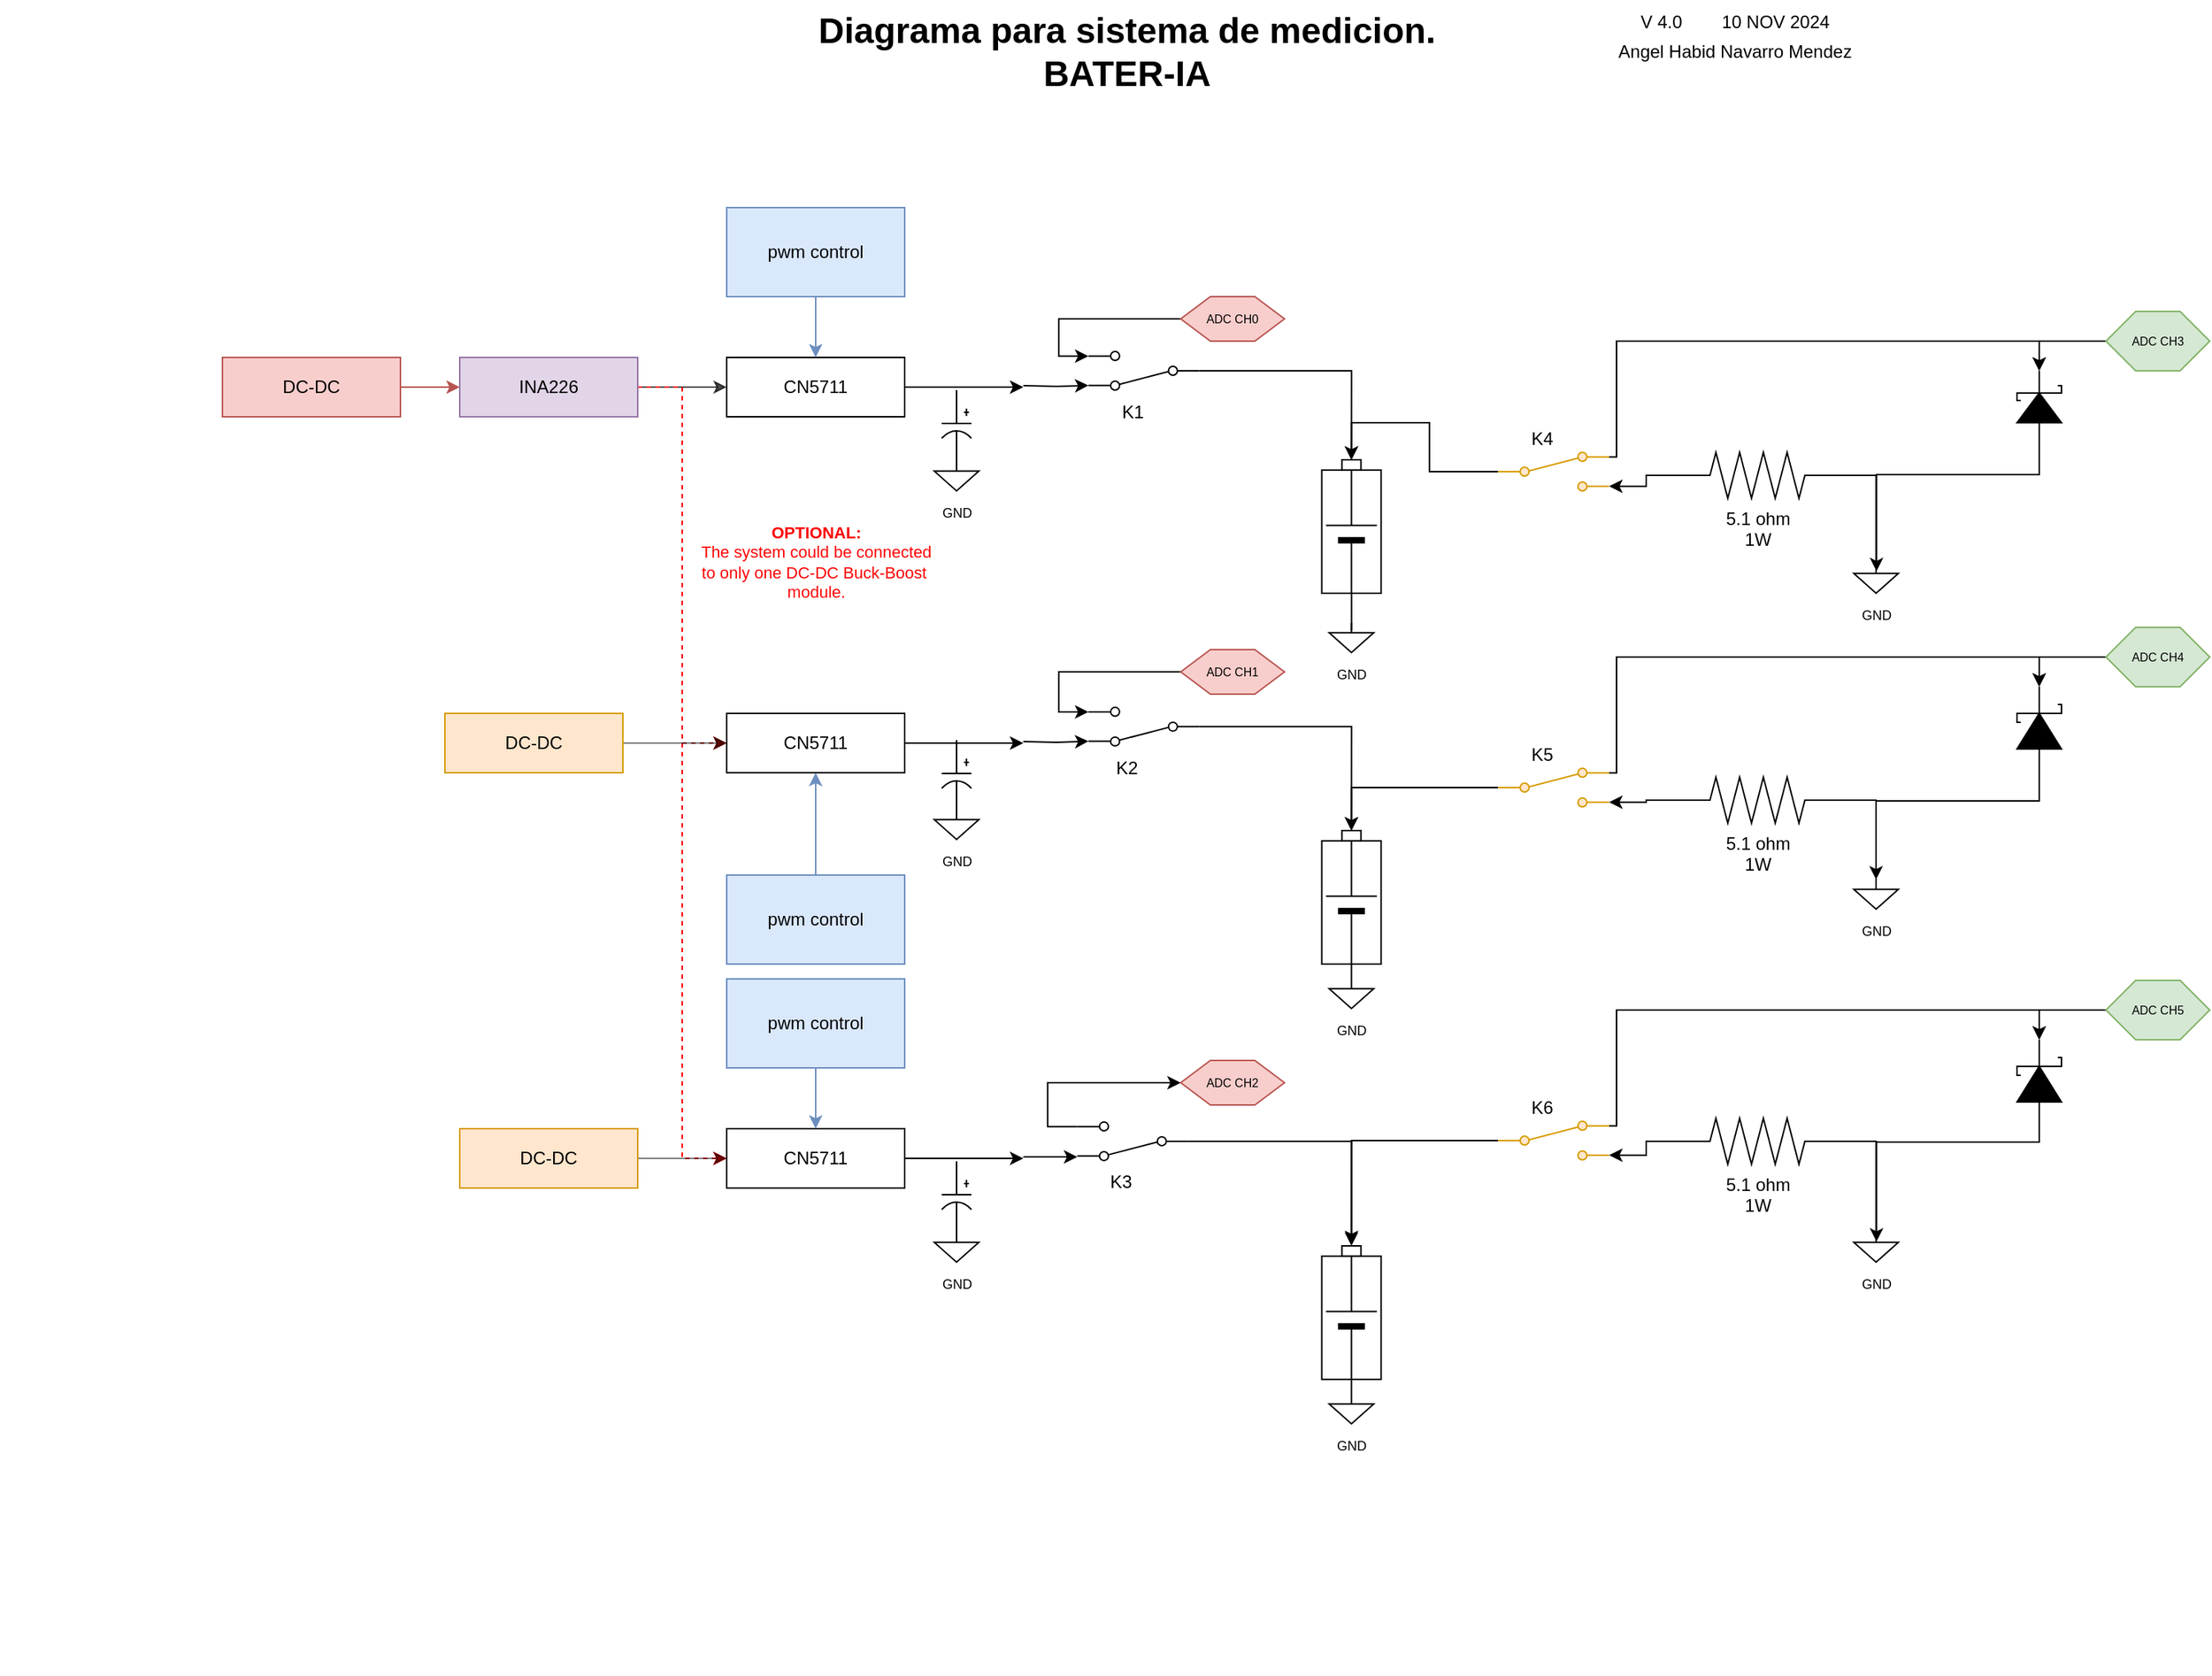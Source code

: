 <mxfile version="24.7.17">
  <diagram name="Página-1" id="suDs9cZ8lpwEUTx6rQ9a">
    <mxGraphModel dx="989" dy="582" grid="1" gridSize="10" guides="1" tooltips="1" connect="1" arrows="1" fold="1" page="1" pageScale="1" pageWidth="827" pageHeight="1169" math="0" shadow="0">
      <root>
        <mxCell id="0" />
        <mxCell id="1" parent="0" />
        <mxCell id="hk8a2O4gQxyiNjNptd78-115" value="&lt;h1 style=&quot;margin-top: 0px;&quot;&gt;Diagrama para sistema de medicion. BATER-IA&lt;/h1&gt;" style="text;html=1;whiteSpace=wrap;overflow=hidden;rounded=0;align=center;" parent="1" vertex="1">
          <mxGeometry x="570" y="30" width="480" height="70" as="geometry" />
        </mxCell>
        <mxCell id="hk8a2O4gQxyiNjNptd78-116" value="V 4.0&amp;nbsp; &amp;nbsp; &amp;nbsp; &amp;nbsp; 10 NOV 2024" style="text;html=1;align=center;verticalAlign=middle;whiteSpace=wrap;rounded=0;" parent="1" vertex="1">
          <mxGeometry x="1155" y="30" width="130" height="30" as="geometry" />
        </mxCell>
        <mxCell id="hk8a2O4gQxyiNjNptd78-117" value="Angel Habid Navarro Mendez" style="text;html=1;align=center;verticalAlign=middle;whiteSpace=wrap;rounded=0;" parent="1" vertex="1">
          <mxGeometry x="1140" y="50" width="160" height="30" as="geometry" />
        </mxCell>
        <mxCell id="hk8a2O4gQxyiNjNptd78-13" value="" style="group" parent="1" vertex="1" connectable="0">
          <mxGeometry x="941.25" y="340" width="40" height="90" as="geometry" />
        </mxCell>
        <mxCell id="hk8a2O4gQxyiNjNptd78-7" value="" style="rounded=0;whiteSpace=wrap;html=1;container=0;" parent="hk8a2O4gQxyiNjNptd78-13" vertex="1">
          <mxGeometry x="13.57" width="12.86" height="6.92" as="geometry" />
        </mxCell>
        <mxCell id="hk8a2O4gQxyiNjNptd78-4" value="" style="verticalLabelPosition=bottom;shadow=0;dashed=0;align=center;fillColor=strokeColor;html=1;verticalAlign=top;strokeWidth=1;shape=mxgraph.electrical.miscellaneous.monocell_battery;direction=north;container=0;" parent="hk8a2O4gQxyiNjNptd78-13" vertex="1">
          <mxGeometry x="2.857" y="6.923" width="34.286" height="83.077" as="geometry" />
        </mxCell>
        <mxCell id="hk8a2O4gQxyiNjNptd78-5" value="" style="rounded=0;whiteSpace=wrap;html=1;gradientColor=default;fillColor=none;container=0;" parent="hk8a2O4gQxyiNjNptd78-13" vertex="1">
          <mxGeometry y="6.923" width="40" height="83.077" as="geometry" />
        </mxCell>
        <mxCell id="hk8a2O4gQxyiNjNptd78-22" value="" style="group" parent="1" vertex="1" connectable="0">
          <mxGeometry x="941.25" y="590" width="40" height="90" as="geometry" />
        </mxCell>
        <mxCell id="hk8a2O4gQxyiNjNptd78-23" value="" style="rounded=0;whiteSpace=wrap;html=1;container=0;" parent="hk8a2O4gQxyiNjNptd78-22" vertex="1">
          <mxGeometry x="13.57" width="12.86" height="6.92" as="geometry" />
        </mxCell>
        <mxCell id="hk8a2O4gQxyiNjNptd78-24" value="" style="verticalLabelPosition=bottom;shadow=0;dashed=0;align=center;fillColor=strokeColor;html=1;verticalAlign=top;strokeWidth=1;shape=mxgraph.electrical.miscellaneous.monocell_battery;direction=north;container=0;" parent="hk8a2O4gQxyiNjNptd78-22" vertex="1">
          <mxGeometry x="2.857" y="6.923" width="34.286" height="83.077" as="geometry" />
        </mxCell>
        <mxCell id="hk8a2O4gQxyiNjNptd78-25" value="" style="rounded=0;whiteSpace=wrap;html=1;gradientColor=default;fillColor=none;container=0;" parent="hk8a2O4gQxyiNjNptd78-22" vertex="1">
          <mxGeometry y="6.923" width="40" height="83.077" as="geometry" />
        </mxCell>
        <mxCell id="hk8a2O4gQxyiNjNptd78-36" value="" style="group" parent="1" vertex="1" connectable="0">
          <mxGeometry x="941.25" y="870" width="40" height="90" as="geometry" />
        </mxCell>
        <mxCell id="hk8a2O4gQxyiNjNptd78-37" value="" style="rounded=0;whiteSpace=wrap;html=1;container=0;" parent="hk8a2O4gQxyiNjNptd78-36" vertex="1">
          <mxGeometry x="13.57" width="12.86" height="6.92" as="geometry" />
        </mxCell>
        <mxCell id="hk8a2O4gQxyiNjNptd78-38" value="" style="verticalLabelPosition=bottom;shadow=0;dashed=0;align=center;fillColor=strokeColor;html=1;verticalAlign=top;strokeWidth=1;shape=mxgraph.electrical.miscellaneous.monocell_battery;direction=north;container=0;" parent="hk8a2O4gQxyiNjNptd78-36" vertex="1">
          <mxGeometry x="2.857" y="6.923" width="34.286" height="83.077" as="geometry" />
        </mxCell>
        <mxCell id="hk8a2O4gQxyiNjNptd78-39" value="" style="rounded=0;whiteSpace=wrap;html=1;gradientColor=default;fillColor=none;container=0;" parent="hk8a2O4gQxyiNjNptd78-36" vertex="1">
          <mxGeometry y="6.923" width="40" height="83.077" as="geometry" />
        </mxCell>
        <mxCell id="hk8a2O4gQxyiNjNptd78-54" style="edgeStyle=orthogonalEdgeStyle;rounded=0;orthogonalLoop=1;jettySize=auto;html=1;entryX=0;entryY=0.5;entryDx=0;entryDy=0;endArrow=none;endFill=0;" parent="1" source="hk8a2O4gQxyiNjNptd78-5" edge="1">
          <mxGeometry relative="1" as="geometry">
            <mxPoint x="961.25" y="455" as="targetPoint" />
          </mxGeometry>
        </mxCell>
        <mxCell id="hk8a2O4gQxyiNjNptd78-56" value="&lt;font style=&quot;font-size: 9px;&quot;&gt;GND&lt;/font&gt;" style="pointerEvents=1;verticalLabelPosition=bottom;shadow=0;dashed=0;align=center;html=1;verticalAlign=top;shape=mxgraph.electrical.signal_sources.signal_ground;" parent="1" vertex="1">
          <mxGeometry x="946.25" y="450" width="30" height="20" as="geometry" />
        </mxCell>
        <mxCell id="hk8a2O4gQxyiNjNptd78-67" value="&lt;font style=&quot;font-size: 9px;&quot;&gt;GND&lt;/font&gt;" style="pointerEvents=1;verticalLabelPosition=bottom;shadow=0;dashed=0;align=center;html=1;verticalAlign=top;shape=mxgraph.electrical.signal_sources.signal_ground;" parent="1" vertex="1">
          <mxGeometry x="946.25" y="690" width="30" height="20" as="geometry" />
        </mxCell>
        <mxCell id="hk8a2O4gQxyiNjNptd78-69" style="edgeStyle=orthogonalEdgeStyle;rounded=0;orthogonalLoop=1;jettySize=auto;html=1;exitX=0.5;exitY=1;exitDx=0;exitDy=0;entryX=0.5;entryY=0;entryDx=0;entryDy=0;entryPerimeter=0;startArrow=none;startFill=0;endArrow=none;endFill=0;" parent="1" source="hk8a2O4gQxyiNjNptd78-25" target="hk8a2O4gQxyiNjNptd78-67" edge="1">
          <mxGeometry relative="1" as="geometry">
            <mxPoint x="962" y="710" as="targetPoint" />
          </mxGeometry>
        </mxCell>
        <mxCell id="hk8a2O4gQxyiNjNptd78-89" value="" style="edgeStyle=orthogonalEdgeStyle;rounded=0;orthogonalLoop=1;jettySize=auto;html=1;fillColor=#fff2cc;strokeColor=#000000;exitX=0.5;exitY=1;exitDx=0;exitDy=0;entryX=0.5;entryY=0;entryDx=0;entryDy=0;entryPerimeter=0;endArrow=none;endFill=0;" parent="1" source="hk8a2O4gQxyiNjNptd78-39" target="rjjdqqys_Oreud0CuxLj-54" edge="1">
          <mxGeometry x="0.464" y="-12" relative="1" as="geometry">
            <mxPoint x="591.25" y="1325" as="targetPoint" />
            <mxPoint y="-1" as="offset" />
            <mxPoint x="946.25" y="1080" as="sourcePoint" />
          </mxGeometry>
        </mxCell>
        <mxCell id="rjjdqqys_Oreud0CuxLj-54" value="&lt;font style=&quot;font-size: 9px;&quot;&gt;GND&lt;/font&gt;" style="pointerEvents=1;verticalLabelPosition=bottom;shadow=0;dashed=0;align=center;html=1;verticalAlign=top;shape=mxgraph.electrical.signal_sources.signal_ground;" parent="1" vertex="1">
          <mxGeometry x="946.25" y="970" width="30" height="20" as="geometry" />
        </mxCell>
        <mxCell id="rjjdqqys_Oreud0CuxLj-55" style="edgeStyle=orthogonalEdgeStyle;rounded=0;orthogonalLoop=1;jettySize=auto;html=1;exitX=1;exitY=0;exitDx=0;exitDy=0;entryX=0.598;entryY=0.502;entryDx=0;entryDy=0;entryPerimeter=0;" parent="1" edge="1">
          <mxGeometry relative="1" as="geometry">
            <mxPoint x="621.25" y="860" as="sourcePoint" />
            <mxPoint x="621.302" y="859.85" as="targetPoint" />
          </mxGeometry>
        </mxCell>
        <mxCell id="jncj1lacjCK77p8x0OnY-25" value="K1" style="text;html=1;align=center;verticalAlign=middle;whiteSpace=wrap;rounded=0;" parent="1" vertex="1">
          <mxGeometry x="783.88" y="293" width="60" height="30" as="geometry" />
        </mxCell>
        <mxCell id="jncj1lacjCK77p8x0OnY-49" style="edgeStyle=orthogonalEdgeStyle;rounded=0;orthogonalLoop=1;jettySize=auto;html=1;opacity=70;exitX=1;exitY=0.5;exitDx=0;exitDy=0;" parent="1" source="jncj1lacjCK77p8x0OnY-110" target="jncj1lacjCK77p8x0OnY-45" edge="1">
          <mxGeometry relative="1" as="geometry" />
        </mxCell>
        <mxCell id="jncj1lacjCK77p8x0OnY-62" style="edgeStyle=orthogonalEdgeStyle;rounded=0;orthogonalLoop=1;jettySize=auto;html=1;entryX=0;entryY=0.5;entryDx=0;entryDy=0;fillColor=#f8cecc;strokeColor=#be0a04;dashed=1;exitX=1;exitY=0.5;exitDx=0;exitDy=0;" parent="1" source="jncj1lacjCK77p8x0OnY-110" target="jncj1lacjCK77p8x0OnY-46" edge="1">
          <mxGeometry relative="1" as="geometry" />
        </mxCell>
        <mxCell id="jncj1lacjCK77p8x0OnY-63" value="&lt;b&gt;OPTIONAL:&lt;/b&gt;&lt;div&gt;The system could be connected&lt;/div&gt;&lt;div&gt;to only one DC-DC Buck-Boost&amp;nbsp;&lt;/div&gt;&lt;div&gt;module.&lt;/div&gt;" style="edgeLabel;html=1;align=center;verticalAlign=middle;resizable=0;points=[];fontColor=#fc0303;" parent="jncj1lacjCK77p8x0OnY-62" vertex="1" connectable="0">
          <mxGeometry x="-0.198" y="4" relative="1" as="geometry">
            <mxPoint x="86" y="27" as="offset" />
          </mxGeometry>
        </mxCell>
        <mxCell id="jncj1lacjCK77p8x0OnY-64" style="edgeStyle=orthogonalEdgeStyle;rounded=0;orthogonalLoop=1;jettySize=auto;html=1;entryX=0;entryY=0.5;entryDx=0;entryDy=0;strokeColor=#FF0000;dashed=1;exitX=1;exitY=0.5;exitDx=0;exitDy=0;" parent="1" source="jncj1lacjCK77p8x0OnY-110" target="jncj1lacjCK77p8x0OnY-47" edge="1">
          <mxGeometry relative="1" as="geometry" />
        </mxCell>
        <mxCell id="jncj1lacjCK77p8x0OnY-126" style="edgeStyle=orthogonalEdgeStyle;rounded=0;orthogonalLoop=1;jettySize=auto;html=1;exitX=1;exitY=0.5;exitDx=0;exitDy=0;entryX=0;entryY=0.5;entryDx=0;entryDy=0;fillColor=#f8cecc;strokeColor=#b85450;" parent="1" source="jncj1lacjCK77p8x0OnY-28" target="jncj1lacjCK77p8x0OnY-110" edge="1">
          <mxGeometry relative="1" as="geometry" />
        </mxCell>
        <mxCell id="jncj1lacjCK77p8x0OnY-28" value="DC-DC" style="rounded=0;whiteSpace=wrap;html=1;fillColor=#f8cecc;strokeColor=#b85450;" parent="1" vertex="1">
          <mxGeometry x="200" y="271" width="120" height="40" as="geometry" />
        </mxCell>
        <mxCell id="jncj1lacjCK77p8x0OnY-89" style="edgeStyle=orthogonalEdgeStyle;rounded=0;orthogonalLoop=1;jettySize=auto;html=1;entryX=1;entryY=0.12;entryDx=0;entryDy=0;" parent="1" target="jncj1lacjCK77p8x0OnY-88" edge="1">
          <mxGeometry relative="1" as="geometry">
            <mxPoint x="740" y="290" as="sourcePoint" />
          </mxGeometry>
        </mxCell>
        <mxCell id="jncj1lacjCK77p8x0OnY-96" style="edgeStyle=orthogonalEdgeStyle;rounded=0;orthogonalLoop=1;jettySize=auto;html=1;entryX=1;entryY=0.12;entryDx=0;entryDy=0;" parent="1" target="jncj1lacjCK77p8x0OnY-93" edge="1">
          <mxGeometry relative="1" as="geometry">
            <mxPoint x="740" y="530" as="sourcePoint" />
          </mxGeometry>
        </mxCell>
        <mxCell id="jncj1lacjCK77p8x0OnY-105" style="edgeStyle=orthogonalEdgeStyle;rounded=0;orthogonalLoop=1;jettySize=auto;html=1;entryX=1;entryY=0.12;entryDx=0;entryDy=0;" parent="1" target="jncj1lacjCK77p8x0OnY-104" edge="1">
          <mxGeometry relative="1" as="geometry">
            <mxPoint x="740" y="810" as="sourcePoint" />
          </mxGeometry>
        </mxCell>
        <mxCell id="jncj1lacjCK77p8x0OnY-50" style="edgeStyle=orthogonalEdgeStyle;rounded=0;orthogonalLoop=1;jettySize=auto;html=1;exitX=1;exitY=0.5;exitDx=0;exitDy=0;entryX=0;entryY=0.5;entryDx=0;entryDy=0;opacity=50;" parent="1" source="jncj1lacjCK77p8x0OnY-42" target="jncj1lacjCK77p8x0OnY-46" edge="1">
          <mxGeometry relative="1" as="geometry" />
        </mxCell>
        <mxCell id="jncj1lacjCK77p8x0OnY-42" value="DC-DC" style="rounded=0;whiteSpace=wrap;html=1;fillColor=#ffe6cc;strokeColor=#d79b00;" parent="1" vertex="1">
          <mxGeometry x="350" y="511" width="120" height="40" as="geometry" />
        </mxCell>
        <mxCell id="jncj1lacjCK77p8x0OnY-51" style="edgeStyle=orthogonalEdgeStyle;rounded=0;orthogonalLoop=1;jettySize=auto;html=1;entryX=0;entryY=0.5;entryDx=0;entryDy=0;opacity=50;" parent="1" source="jncj1lacjCK77p8x0OnY-43" target="jncj1lacjCK77p8x0OnY-47" edge="1">
          <mxGeometry relative="1" as="geometry" />
        </mxCell>
        <mxCell id="jncj1lacjCK77p8x0OnY-43" value="DC-DC" style="rounded=0;whiteSpace=wrap;html=1;fillColor=#ffe6cc;strokeColor=#d79b00;" parent="1" vertex="1">
          <mxGeometry x="360" y="791" width="120" height="40" as="geometry" />
        </mxCell>
        <mxCell id="jncj1lacjCK77p8x0OnY-52" style="edgeStyle=orthogonalEdgeStyle;rounded=0;orthogonalLoop=1;jettySize=auto;html=1;entryX=0;entryY=0.5;entryDx=0;entryDy=0;" parent="1" source="jncj1lacjCK77p8x0OnY-45" edge="1">
          <mxGeometry relative="1" as="geometry">
            <mxPoint x="740" y="291" as="targetPoint" />
          </mxGeometry>
        </mxCell>
        <mxCell id="jncj1lacjCK77p8x0OnY-45" value="CN5711" style="rounded=0;whiteSpace=wrap;html=1;" parent="1" vertex="1">
          <mxGeometry x="540" y="271" width="120" height="40" as="geometry" />
        </mxCell>
        <mxCell id="jncj1lacjCK77p8x0OnY-53" style="edgeStyle=orthogonalEdgeStyle;rounded=0;orthogonalLoop=1;jettySize=auto;html=1;entryX=0;entryY=0.5;entryDx=0;entryDy=0;" parent="1" source="jncj1lacjCK77p8x0OnY-46" edge="1">
          <mxGeometry relative="1" as="geometry">
            <mxPoint x="740" y="531" as="targetPoint" />
          </mxGeometry>
        </mxCell>
        <mxCell id="jncj1lacjCK77p8x0OnY-46" value="CN5711" style="rounded=0;whiteSpace=wrap;html=1;" parent="1" vertex="1">
          <mxGeometry x="540" y="511" width="120" height="40" as="geometry" />
        </mxCell>
        <mxCell id="jncj1lacjCK77p8x0OnY-55" style="edgeStyle=orthogonalEdgeStyle;rounded=0;orthogonalLoop=1;jettySize=auto;html=1;entryX=0;entryY=0.5;entryDx=0;entryDy=0;" parent="1" source="jncj1lacjCK77p8x0OnY-47" edge="1">
          <mxGeometry relative="1" as="geometry">
            <mxPoint x="740" y="811" as="targetPoint" />
          </mxGeometry>
        </mxCell>
        <mxCell id="jncj1lacjCK77p8x0OnY-47" value="CN5711" style="rounded=0;whiteSpace=wrap;html=1;" parent="1" vertex="1">
          <mxGeometry x="540" y="791" width="120" height="40" as="geometry" />
        </mxCell>
        <mxCell id="jncj1lacjCK77p8x0OnY-56" value="" style="shape=image;verticalLabelPosition=bottom;labelBackgroundColor=default;verticalAlign=top;aspect=fixed;imageAspect=0;image=https://www.makerguides.com/wp-content/uploads/2024/04/image-53.png;" parent="1" vertex="1">
          <mxGeometry x="50" y="940" width="338.6" height="219" as="geometry" />
        </mxCell>
        <mxCell id="jncj1lacjCK77p8x0OnY-65" value="K2" style="text;html=1;align=center;verticalAlign=middle;whiteSpace=wrap;rounded=0;" parent="1" vertex="1">
          <mxGeometry x="780" y="533" width="60" height="30" as="geometry" />
        </mxCell>
        <mxCell id="jncj1lacjCK77p8x0OnY-66" value="K3" style="text;html=1;align=center;verticalAlign=middle;whiteSpace=wrap;rounded=0;" parent="1" vertex="1">
          <mxGeometry x="776.38" y="812.46" width="60" height="30" as="geometry" />
        </mxCell>
        <mxCell id="jncj1lacjCK77p8x0OnY-70" value="K4" style="text;html=1;align=center;verticalAlign=middle;whiteSpace=wrap;rounded=0;" parent="1" vertex="1">
          <mxGeometry x="1060" y="311" width="60" height="30" as="geometry" />
        </mxCell>
        <mxCell id="jncj1lacjCK77p8x0OnY-81" value="" style="pointerEvents=1;verticalLabelPosition=bottom;shadow=0;dashed=0;align=center;html=1;verticalAlign=top;shape=mxgraph.electrical.capacitors.capacitor_3;rotation=90;" parent="1" vertex="1">
          <mxGeometry x="670" y="308" width="50" height="20" as="geometry" />
        </mxCell>
        <mxCell id="jncj1lacjCK77p8x0OnY-82" value="" style="pointerEvents=1;verticalLabelPosition=bottom;shadow=0;dashed=0;align=center;html=1;verticalAlign=top;shape=mxgraph.electrical.capacitors.capacitor_3;rotation=90;" parent="1" vertex="1">
          <mxGeometry x="670" y="544" width="50" height="20" as="geometry" />
        </mxCell>
        <mxCell id="jncj1lacjCK77p8x0OnY-83" value="" style="pointerEvents=1;verticalLabelPosition=bottom;shadow=0;dashed=0;align=center;html=1;verticalAlign=top;shape=mxgraph.electrical.capacitors.capacitor_3;rotation=90;" parent="1" vertex="1">
          <mxGeometry x="670" y="828" width="50" height="20" as="geometry" />
        </mxCell>
        <mxCell id="jncj1lacjCK77p8x0OnY-84" value="&lt;font style=&quot;font-size: 9px;&quot;&gt;GND&lt;/font&gt;" style="pointerEvents=1;verticalLabelPosition=bottom;shadow=0;dashed=0;align=center;html=1;verticalAlign=top;shape=mxgraph.electrical.signal_sources.signal_ground;" parent="1" vertex="1">
          <mxGeometry x="680" y="861" width="30" height="20" as="geometry" />
        </mxCell>
        <mxCell id="jncj1lacjCK77p8x0OnY-85" value="&lt;font style=&quot;font-size: 9px;&quot;&gt;GND&lt;/font&gt;" style="pointerEvents=1;verticalLabelPosition=bottom;shadow=0;dashed=0;align=center;html=1;verticalAlign=top;shape=mxgraph.electrical.signal_sources.signal_ground;" parent="1" vertex="1">
          <mxGeometry x="680" y="576" width="30" height="20" as="geometry" />
        </mxCell>
        <mxCell id="jncj1lacjCK77p8x0OnY-86" value="&lt;font style=&quot;font-size: 9px;&quot;&gt;GND&lt;/font&gt;" style="pointerEvents=1;verticalLabelPosition=bottom;shadow=0;dashed=0;align=center;html=1;verticalAlign=top;shape=mxgraph.electrical.signal_sources.signal_ground;" parent="1" vertex="1">
          <mxGeometry x="680" y="341" width="30" height="20" as="geometry" />
        </mxCell>
        <mxCell id="jncj1lacjCK77p8x0OnY-90" style="edgeStyle=orthogonalEdgeStyle;rounded=0;orthogonalLoop=1;jettySize=auto;html=1;exitX=0;exitY=0.5;exitDx=0;exitDy=0;entryX=0.5;entryY=0;entryDx=0;entryDy=0;" parent="1" source="jncj1lacjCK77p8x0OnY-88" target="hk8a2O4gQxyiNjNptd78-7" edge="1">
          <mxGeometry relative="1" as="geometry">
            <mxPoint x="960" y="300" as="targetPoint" />
          </mxGeometry>
        </mxCell>
        <mxCell id="jncj1lacjCK77p8x0OnY-88" value="" style="html=1;shape=mxgraph.electrical.electro-mechanical.twoWaySwitch;aspect=fixed;elSwitchState=2;direction=west;" parent="1" vertex="1">
          <mxGeometry x="783.88" y="267" width="75" height="26" as="geometry" />
        </mxCell>
        <mxCell id="jncj1lacjCK77p8x0OnY-92" style="edgeStyle=orthogonalEdgeStyle;rounded=0;orthogonalLoop=1;jettySize=auto;html=1;entryX=1;entryY=0.88;entryDx=0;entryDy=0;exitX=0;exitY=0.5;exitDx=0;exitDy=0;" parent="1" source="jncj1lacjCK77p8x0OnY-91" target="jncj1lacjCK77p8x0OnY-88" edge="1">
          <mxGeometry relative="1" as="geometry" />
        </mxCell>
        <mxCell id="jncj1lacjCK77p8x0OnY-91" value="ADC CH0" style="shape=hexagon;perimeter=hexagonPerimeter2;whiteSpace=wrap;html=1;fixedSize=1;fontSize=8;fillColor=#f8cecc;strokeColor=#b85450;" parent="1" vertex="1">
          <mxGeometry x="846.13" y="230" width="70" height="30" as="geometry" />
        </mxCell>
        <mxCell id="jncj1lacjCK77p8x0OnY-97" style="edgeStyle=orthogonalEdgeStyle;rounded=0;orthogonalLoop=1;jettySize=auto;html=1;exitX=0;exitY=0.5;exitDx=0;exitDy=0;entryX=0.5;entryY=0;entryDx=0;entryDy=0;" parent="1" source="jncj1lacjCK77p8x0OnY-93" target="hk8a2O4gQxyiNjNptd78-23" edge="1">
          <mxGeometry relative="1" as="geometry">
            <mxPoint x="960" y="590" as="targetPoint" />
          </mxGeometry>
        </mxCell>
        <mxCell id="jncj1lacjCK77p8x0OnY-93" value="" style="html=1;shape=mxgraph.electrical.electro-mechanical.twoWaySwitch;aspect=fixed;elSwitchState=2;direction=west;" parent="1" vertex="1">
          <mxGeometry x="783.88" y="506.928" width="75" height="26" as="geometry" />
        </mxCell>
        <mxCell id="jncj1lacjCK77p8x0OnY-94" style="edgeStyle=orthogonalEdgeStyle;rounded=0;orthogonalLoop=1;jettySize=auto;html=1;entryX=1;entryY=0.88;entryDx=0;entryDy=0;exitX=0;exitY=0.5;exitDx=0;exitDy=0;" parent="1" source="jncj1lacjCK77p8x0OnY-95" target="jncj1lacjCK77p8x0OnY-93" edge="1">
          <mxGeometry relative="1" as="geometry" />
        </mxCell>
        <mxCell id="jncj1lacjCK77p8x0OnY-95" value="ADC CH1" style="shape=hexagon;perimeter=hexagonPerimeter2;whiteSpace=wrap;html=1;fixedSize=1;fontSize=8;fillColor=#f8cecc;strokeColor=#b85450;" parent="1" vertex="1">
          <mxGeometry x="846.13" y="468" width="70" height="30" as="geometry" />
        </mxCell>
        <mxCell id="jncj1lacjCK77p8x0OnY-108" style="edgeStyle=orthogonalEdgeStyle;rounded=0;orthogonalLoop=1;jettySize=auto;html=1;exitX=1;exitY=0.88;exitDx=0;exitDy=0;entryX=0;entryY=0.5;entryDx=0;entryDy=0;" parent="1" source="jncj1lacjCK77p8x0OnY-104" target="jncj1lacjCK77p8x0OnY-106" edge="1">
          <mxGeometry relative="1" as="geometry" />
        </mxCell>
        <mxCell id="jncj1lacjCK77p8x0OnY-109" style="edgeStyle=orthogonalEdgeStyle;rounded=0;orthogonalLoop=1;jettySize=auto;html=1;exitX=0;exitY=0.5;exitDx=0;exitDy=0;entryX=0.503;entryY=-0.166;entryDx=0;entryDy=0;entryPerimeter=0;" parent="1" source="jncj1lacjCK77p8x0OnY-104" target="hk8a2O4gQxyiNjNptd78-37" edge="1">
          <mxGeometry relative="1" as="geometry">
            <mxPoint x="960" y="830" as="targetPoint" />
          </mxGeometry>
        </mxCell>
        <mxCell id="jncj1lacjCK77p8x0OnY-104" value="" style="html=1;shape=mxgraph.electrical.electro-mechanical.twoWaySwitch;aspect=fixed;elSwitchState=2;direction=west;" parent="1" vertex="1">
          <mxGeometry x="776.38" y="786.456" width="75" height="26" as="geometry" />
        </mxCell>
        <mxCell id="jncj1lacjCK77p8x0OnY-106" value="ADC CH2" style="shape=hexagon;perimeter=hexagonPerimeter2;whiteSpace=wrap;html=1;fixedSize=1;fontSize=8;fillColor=#f8cecc;strokeColor=#b85450;" parent="1" vertex="1">
          <mxGeometry x="846.13" y="745" width="70" height="30" as="geometry" />
        </mxCell>
        <mxCell id="jncj1lacjCK77p8x0OnY-110" value="INA226" style="rounded=0;whiteSpace=wrap;html=1;fillColor=#e1d5e7;strokeColor=#9673a6;" parent="1" vertex="1">
          <mxGeometry x="360" y="271" width="120" height="40" as="geometry" />
        </mxCell>
        <mxCell id="SCEJAxPAafWFf2IGF3cJ-5" style="edgeStyle=orthogonalEdgeStyle;rounded=0;orthogonalLoop=1;jettySize=auto;html=1;entryX=1;entryY=0.88;entryDx=0;entryDy=0;" parent="1" source="jncj1lacjCK77p8x0OnY-115" target="SCEJAxPAafWFf2IGF3cJ-4" edge="1">
          <mxGeometry relative="1" as="geometry" />
        </mxCell>
        <mxCell id="jncj1lacjCK77p8x0OnY-115" value="5.1 ohm&lt;div&gt;1W&lt;/div&gt;" style="pointerEvents=1;verticalLabelPosition=bottom;shadow=0;dashed=0;align=center;html=1;verticalAlign=top;shape=mxgraph.electrical.resistors.resistor_2;" parent="1" vertex="1">
          <mxGeometry x="1185" y="335" width="100" height="31" as="geometry" />
        </mxCell>
        <mxCell id="jncj1lacjCK77p8x0OnY-116" value="&lt;font style=&quot;font-size: 9px;&quot;&gt;GND&lt;/font&gt;" style="pointerEvents=1;verticalLabelPosition=bottom;shadow=0;dashed=0;align=center;html=1;verticalAlign=top;shape=mxgraph.electrical.signal_sources.signal_ground;" parent="1" vertex="1">
          <mxGeometry x="1300" y="410" width="30" height="20" as="geometry" />
        </mxCell>
        <mxCell id="jncj1lacjCK77p8x0OnY-117" style="edgeStyle=orthogonalEdgeStyle;rounded=0;orthogonalLoop=1;jettySize=auto;html=1;exitX=1;exitY=0.5;exitDx=0;exitDy=0;exitPerimeter=0;entryX=0.5;entryY=0;entryDx=0;entryDy=0;entryPerimeter=0;endArrow=none;endFill=0;" parent="1" source="jncj1lacjCK77p8x0OnY-115" target="jncj1lacjCK77p8x0OnY-116" edge="1">
          <mxGeometry relative="1" as="geometry" />
        </mxCell>
        <mxCell id="SCEJAxPAafWFf2IGF3cJ-7" style="edgeStyle=orthogonalEdgeStyle;rounded=0;orthogonalLoop=1;jettySize=auto;html=1;exitX=0;exitY=0.5;exitDx=0;exitDy=0;exitPerimeter=0;entryX=0.51;entryY=0.257;entryDx=0;entryDy=0;entryPerimeter=0;" parent="1" source="SCEJAxPAafWFf2IGF3cJ-1" target="jncj1lacjCK77p8x0OnY-116" edge="1">
          <mxGeometry relative="1" as="geometry">
            <mxPoint x="1320" y="360" as="targetPoint" />
            <Array as="points">
              <mxPoint x="1425" y="350" />
              <mxPoint x="1315" y="350" />
            </Array>
          </mxGeometry>
        </mxCell>
        <mxCell id="SCEJAxPAafWFf2IGF3cJ-1" value="" style="pointerEvents=1;fillColor=strokeColor;verticalLabelPosition=bottom;shadow=0;dashed=0;align=center;html=1;verticalAlign=top;shape=mxgraph.electrical.diodes.schottky_diode;direction=north;" parent="1" vertex="1">
          <mxGeometry x="1410" y="280" width="30" height="50" as="geometry" />
        </mxCell>
        <mxCell id="AchZdQ77V7_pWE2oNh8p-1" style="edgeStyle=orthogonalEdgeStyle;rounded=0;orthogonalLoop=1;jettySize=auto;html=1;exitX=0;exitY=0.5;exitDx=0;exitDy=0;entryX=0.5;entryY=0;entryDx=0;entryDy=0;" parent="1" source="SCEJAxPAafWFf2IGF3cJ-4" target="hk8a2O4gQxyiNjNptd78-7" edge="1">
          <mxGeometry relative="1" as="geometry" />
        </mxCell>
        <mxCell id="SCEJAxPAafWFf2IGF3cJ-4" value="" style="html=1;shape=mxgraph.electrical.electro-mechanical.twoWaySwitch;aspect=fixed;elSwitchState=2;direction=east;flipV=0;fillColor=#ffe6cc;strokeColor=#d79b00;" parent="1" vertex="1">
          <mxGeometry x="1060" y="335" width="75" height="26" as="geometry" />
        </mxCell>
        <mxCell id="SCEJAxPAafWFf2IGF3cJ-6" style="edgeStyle=orthogonalEdgeStyle;rounded=0;orthogonalLoop=1;jettySize=auto;html=1;exitX=1;exitY=0.12;exitDx=0;exitDy=0;entryX=1;entryY=0.5;entryDx=0;entryDy=0;entryPerimeter=0;" parent="1" source="SCEJAxPAafWFf2IGF3cJ-4" target="SCEJAxPAafWFf2IGF3cJ-1" edge="1">
          <mxGeometry relative="1" as="geometry">
            <Array as="points">
              <mxPoint x="1140" y="338" />
              <mxPoint x="1140" y="260" />
              <mxPoint x="1425" y="260" />
            </Array>
          </mxGeometry>
        </mxCell>
        <mxCell id="SCEJAxPAafWFf2IGF3cJ-9" style="edgeStyle=orthogonalEdgeStyle;rounded=0;orthogonalLoop=1;jettySize=auto;html=1;entryX=1;entryY=0.5;entryDx=0;entryDy=0;entryPerimeter=0;" parent="1" source="SCEJAxPAafWFf2IGF3cJ-8" target="SCEJAxPAafWFf2IGF3cJ-1" edge="1">
          <mxGeometry relative="1" as="geometry">
            <mxPoint x="1430" y="260" as="targetPoint" />
          </mxGeometry>
        </mxCell>
        <mxCell id="SCEJAxPAafWFf2IGF3cJ-8" value="ADC CH3" style="shape=hexagon;perimeter=hexagonPerimeter2;whiteSpace=wrap;html=1;fixedSize=1;fontSize=8;fillColor=#d5e8d4;strokeColor=#82b366;" parent="1" vertex="1">
          <mxGeometry x="1470" y="240" width="70" height="40" as="geometry" />
        </mxCell>
        <mxCell id="SCEJAxPAafWFf2IGF3cJ-11" style="edgeStyle=orthogonalEdgeStyle;rounded=0;orthogonalLoop=1;jettySize=auto;html=1;entryX=0.5;entryY=0;entryDx=0;entryDy=0;fillColor=#dae8fc;strokeColor=#6c8ebf;" parent="1" source="SCEJAxPAafWFf2IGF3cJ-10" target="jncj1lacjCK77p8x0OnY-45" edge="1">
          <mxGeometry relative="1" as="geometry" />
        </mxCell>
        <mxCell id="SCEJAxPAafWFf2IGF3cJ-10" value="pwm control" style="rounded=0;whiteSpace=wrap;html=1;fillColor=#dae8fc;strokeColor=#6c8ebf;" parent="1" vertex="1">
          <mxGeometry x="540" y="170" width="120" height="60" as="geometry" />
        </mxCell>
        <mxCell id="AchZdQ77V7_pWE2oNh8p-13" value="K5" style="text;html=1;align=center;verticalAlign=middle;whiteSpace=wrap;rounded=0;" parent="1" vertex="1">
          <mxGeometry x="1060" y="524" width="60" height="30" as="geometry" />
        </mxCell>
        <mxCell id="AchZdQ77V7_pWE2oNh8p-14" style="edgeStyle=orthogonalEdgeStyle;rounded=0;orthogonalLoop=1;jettySize=auto;html=1;entryX=1;entryY=0.88;entryDx=0;entryDy=0;" parent="1" source="AchZdQ77V7_pWE2oNh8p-15" target="AchZdQ77V7_pWE2oNh8p-20" edge="1">
          <mxGeometry relative="1" as="geometry" />
        </mxCell>
        <mxCell id="AchZdQ77V7_pWE2oNh8p-15" value="5.1 ohm&lt;div&gt;1W&lt;/div&gt;" style="pointerEvents=1;verticalLabelPosition=bottom;shadow=0;dashed=0;align=center;html=1;verticalAlign=top;shape=mxgraph.electrical.resistors.resistor_2;" parent="1" vertex="1">
          <mxGeometry x="1185" y="554" width="100" height="31" as="geometry" />
        </mxCell>
        <mxCell id="AchZdQ77V7_pWE2oNh8p-16" value="&lt;font style=&quot;font-size: 9px;&quot;&gt;GND&lt;/font&gt;" style="pointerEvents=1;verticalLabelPosition=bottom;shadow=0;dashed=0;align=center;html=1;verticalAlign=top;shape=mxgraph.electrical.signal_sources.signal_ground;" parent="1" vertex="1">
          <mxGeometry x="1300" y="623" width="30" height="20" as="geometry" />
        </mxCell>
        <mxCell id="AchZdQ77V7_pWE2oNh8p-17" style="edgeStyle=orthogonalEdgeStyle;rounded=0;orthogonalLoop=1;jettySize=auto;html=1;exitX=1;exitY=0.5;exitDx=0;exitDy=0;exitPerimeter=0;entryX=0.5;entryY=0;entryDx=0;entryDy=0;entryPerimeter=0;endArrow=none;endFill=0;" parent="1" source="AchZdQ77V7_pWE2oNh8p-15" target="AchZdQ77V7_pWE2oNh8p-16" edge="1">
          <mxGeometry relative="1" as="geometry" />
        </mxCell>
        <mxCell id="AchZdQ77V7_pWE2oNh8p-18" style="edgeStyle=orthogonalEdgeStyle;rounded=0;orthogonalLoop=1;jettySize=auto;html=1;exitX=0;exitY=0.5;exitDx=0;exitDy=0;exitPerimeter=0;entryX=0.5;entryY=0;entryDx=0;entryDy=0;entryPerimeter=0;" parent="1" source="AchZdQ77V7_pWE2oNh8p-19" target="AchZdQ77V7_pWE2oNh8p-16" edge="1">
          <mxGeometry relative="1" as="geometry">
            <mxPoint x="1320" y="573" as="targetPoint" />
            <Array as="points">
              <mxPoint x="1425" y="570" />
              <mxPoint x="1315" y="570" />
            </Array>
          </mxGeometry>
        </mxCell>
        <mxCell id="AchZdQ77V7_pWE2oNh8p-19" value="" style="pointerEvents=1;fillColor=strokeColor;verticalLabelPosition=bottom;shadow=0;dashed=0;align=center;html=1;verticalAlign=top;shape=mxgraph.electrical.diodes.schottky_diode;direction=north;" parent="1" vertex="1">
          <mxGeometry x="1410" y="493" width="30" height="60" as="geometry" />
        </mxCell>
        <mxCell id="AchZdQ77V7_pWE2oNh8p-24" style="edgeStyle=orthogonalEdgeStyle;rounded=0;orthogonalLoop=1;jettySize=auto;html=1;exitX=0;exitY=0.5;exitDx=0;exitDy=0;entryX=0.5;entryY=0;entryDx=0;entryDy=0;" parent="1" source="AchZdQ77V7_pWE2oNh8p-20" target="hk8a2O4gQxyiNjNptd78-23" edge="1">
          <mxGeometry relative="1" as="geometry" />
        </mxCell>
        <mxCell id="AchZdQ77V7_pWE2oNh8p-20" value="" style="html=1;shape=mxgraph.electrical.electro-mechanical.twoWaySwitch;aspect=fixed;elSwitchState=2;direction=east;flipV=0;fillColor=#ffe6cc;strokeColor=#d79b00;" parent="1" vertex="1">
          <mxGeometry x="1060" y="548" width="75" height="26" as="geometry" />
        </mxCell>
        <mxCell id="AchZdQ77V7_pWE2oNh8p-21" style="edgeStyle=orthogonalEdgeStyle;rounded=0;orthogonalLoop=1;jettySize=auto;html=1;exitX=1;exitY=0.12;exitDx=0;exitDy=0;entryX=1;entryY=0.5;entryDx=0;entryDy=0;entryPerimeter=0;" parent="1" source="AchZdQ77V7_pWE2oNh8p-20" target="AchZdQ77V7_pWE2oNh8p-19" edge="1">
          <mxGeometry relative="1" as="geometry">
            <Array as="points">
              <mxPoint x="1140" y="551" />
              <mxPoint x="1140" y="473" />
              <mxPoint x="1425" y="473" />
            </Array>
          </mxGeometry>
        </mxCell>
        <mxCell id="AchZdQ77V7_pWE2oNh8p-22" style="edgeStyle=orthogonalEdgeStyle;rounded=0;orthogonalLoop=1;jettySize=auto;html=1;entryX=1;entryY=0.5;entryDx=0;entryDy=0;entryPerimeter=0;" parent="1" source="AchZdQ77V7_pWE2oNh8p-23" target="AchZdQ77V7_pWE2oNh8p-19" edge="1">
          <mxGeometry relative="1" as="geometry">
            <mxPoint x="1430" y="473" as="targetPoint" />
          </mxGeometry>
        </mxCell>
        <mxCell id="AchZdQ77V7_pWE2oNh8p-23" value="ADC CH4" style="shape=hexagon;perimeter=hexagonPerimeter2;whiteSpace=wrap;html=1;fixedSize=1;fontSize=8;fillColor=#d5e8d4;strokeColor=#82b366;" parent="1" vertex="1">
          <mxGeometry x="1470" y="453" width="70" height="40" as="geometry" />
        </mxCell>
        <mxCell id="AchZdQ77V7_pWE2oNh8p-25" value="K6" style="text;html=1;align=center;verticalAlign=middle;whiteSpace=wrap;rounded=0;" parent="1" vertex="1">
          <mxGeometry x="1060" y="762" width="60" height="30" as="geometry" />
        </mxCell>
        <mxCell id="AchZdQ77V7_pWE2oNh8p-26" style="edgeStyle=orthogonalEdgeStyle;rounded=0;orthogonalLoop=1;jettySize=auto;html=1;entryX=1;entryY=0.88;entryDx=0;entryDy=0;" parent="1" source="AchZdQ77V7_pWE2oNh8p-27" target="AchZdQ77V7_pWE2oNh8p-32" edge="1">
          <mxGeometry relative="1" as="geometry" />
        </mxCell>
        <mxCell id="AchZdQ77V7_pWE2oNh8p-27" value="5.1 ohm&lt;div&gt;1W&lt;/div&gt;" style="pointerEvents=1;verticalLabelPosition=bottom;shadow=0;dashed=0;align=center;html=1;verticalAlign=top;shape=mxgraph.electrical.resistors.resistor_2;" parent="1" vertex="1">
          <mxGeometry x="1185" y="783.96" width="100" height="31" as="geometry" />
        </mxCell>
        <mxCell id="AchZdQ77V7_pWE2oNh8p-28" value="&lt;font style=&quot;font-size: 9px;&quot;&gt;GND&lt;/font&gt;" style="pointerEvents=1;verticalLabelPosition=bottom;shadow=0;dashed=0;align=center;html=1;verticalAlign=top;shape=mxgraph.electrical.signal_sources.signal_ground;" parent="1" vertex="1">
          <mxGeometry x="1300" y="861" width="30" height="20" as="geometry" />
        </mxCell>
        <mxCell id="AchZdQ77V7_pWE2oNh8p-29" style="edgeStyle=orthogonalEdgeStyle;rounded=0;orthogonalLoop=1;jettySize=auto;html=1;exitX=1;exitY=0.5;exitDx=0;exitDy=0;exitPerimeter=0;entryX=0.5;entryY=0;entryDx=0;entryDy=0;entryPerimeter=0;endArrow=none;endFill=0;" parent="1" source="AchZdQ77V7_pWE2oNh8p-27" target="AchZdQ77V7_pWE2oNh8p-28" edge="1">
          <mxGeometry relative="1" as="geometry">
            <Array as="points">
              <mxPoint x="1315" y="799" />
            </Array>
          </mxGeometry>
        </mxCell>
        <mxCell id="AchZdQ77V7_pWE2oNh8p-30" style="edgeStyle=orthogonalEdgeStyle;rounded=0;orthogonalLoop=1;jettySize=auto;html=1;exitX=0;exitY=0.5;exitDx=0;exitDy=0;exitPerimeter=0;entryX=0.51;entryY=0.307;entryDx=0;entryDy=0;entryPerimeter=0;" parent="1" source="AchZdQ77V7_pWE2oNh8p-31" target="AchZdQ77V7_pWE2oNh8p-28" edge="1">
          <mxGeometry relative="1" as="geometry">
            <mxPoint x="1320" y="811" as="targetPoint" />
            <Array as="points">
              <mxPoint x="1425" y="800" />
              <mxPoint x="1315" y="800" />
            </Array>
          </mxGeometry>
        </mxCell>
        <mxCell id="AchZdQ77V7_pWE2oNh8p-31" value="" style="pointerEvents=1;fillColor=strokeColor;verticalLabelPosition=bottom;shadow=0;dashed=0;align=center;html=1;verticalAlign=top;shape=mxgraph.electrical.diodes.schottky_diode;direction=north;" parent="1" vertex="1">
          <mxGeometry x="1410" y="731" width="30" height="60" as="geometry" />
        </mxCell>
        <mxCell id="AchZdQ77V7_pWE2oNh8p-36" style="edgeStyle=orthogonalEdgeStyle;rounded=0;orthogonalLoop=1;jettySize=auto;html=1;exitX=0;exitY=0.5;exitDx=0;exitDy=0;entryX=0.5;entryY=0;entryDx=0;entryDy=0;" parent="1" source="AchZdQ77V7_pWE2oNh8p-32" target="hk8a2O4gQxyiNjNptd78-37" edge="1">
          <mxGeometry relative="1" as="geometry" />
        </mxCell>
        <mxCell id="AchZdQ77V7_pWE2oNh8p-32" value="" style="html=1;shape=mxgraph.electrical.electro-mechanical.twoWaySwitch;aspect=fixed;elSwitchState=2;direction=east;flipV=0;fillColor=#ffe6cc;strokeColor=#d79b00;" parent="1" vertex="1">
          <mxGeometry x="1060" y="786" width="75" height="26" as="geometry" />
        </mxCell>
        <mxCell id="AchZdQ77V7_pWE2oNh8p-33" style="edgeStyle=orthogonalEdgeStyle;rounded=0;orthogonalLoop=1;jettySize=auto;html=1;exitX=1;exitY=0.12;exitDx=0;exitDy=0;entryX=1;entryY=0.5;entryDx=0;entryDy=0;entryPerimeter=0;" parent="1" source="AchZdQ77V7_pWE2oNh8p-32" target="AchZdQ77V7_pWE2oNh8p-31" edge="1">
          <mxGeometry relative="1" as="geometry">
            <Array as="points">
              <mxPoint x="1140" y="789" />
              <mxPoint x="1140" y="711" />
              <mxPoint x="1425" y="711" />
            </Array>
          </mxGeometry>
        </mxCell>
        <mxCell id="AchZdQ77V7_pWE2oNh8p-34" style="edgeStyle=orthogonalEdgeStyle;rounded=0;orthogonalLoop=1;jettySize=auto;html=1;entryX=1;entryY=0.5;entryDx=0;entryDy=0;entryPerimeter=0;" parent="1" source="AchZdQ77V7_pWE2oNh8p-35" target="AchZdQ77V7_pWE2oNh8p-31" edge="1">
          <mxGeometry relative="1" as="geometry">
            <mxPoint x="1430" y="711" as="targetPoint" />
          </mxGeometry>
        </mxCell>
        <mxCell id="AchZdQ77V7_pWE2oNh8p-35" value="ADC CH5" style="shape=hexagon;perimeter=hexagonPerimeter2;whiteSpace=wrap;html=1;fixedSize=1;fontSize=8;fillColor=#d5e8d4;strokeColor=#82b366;" parent="1" vertex="1">
          <mxGeometry x="1470" y="691" width="70" height="40" as="geometry" />
        </mxCell>
        <mxCell id="AchZdQ77V7_pWE2oNh8p-45" style="edgeStyle=orthogonalEdgeStyle;rounded=0;orthogonalLoop=1;jettySize=auto;html=1;entryX=0.5;entryY=0;entryDx=0;entryDy=0;fillColor=#dae8fc;strokeColor=#6c8ebf;" parent="1" source="AchZdQ77V7_pWE2oNh8p-40" target="jncj1lacjCK77p8x0OnY-47" edge="1">
          <mxGeometry relative="1" as="geometry" />
        </mxCell>
        <mxCell id="AchZdQ77V7_pWE2oNh8p-40" value="pwm control" style="rounded=0;whiteSpace=wrap;html=1;fillColor=#dae8fc;strokeColor=#6c8ebf;" parent="1" vertex="1">
          <mxGeometry x="540" y="690" width="120" height="60" as="geometry" />
        </mxCell>
        <mxCell id="AchZdQ77V7_pWE2oNh8p-44" style="edgeStyle=orthogonalEdgeStyle;rounded=0;orthogonalLoop=1;jettySize=auto;html=1;entryX=0.5;entryY=1;entryDx=0;entryDy=0;fillColor=#dae8fc;strokeColor=#6c8ebf;" parent="1" source="AchZdQ77V7_pWE2oNh8p-43" target="jncj1lacjCK77p8x0OnY-46" edge="1">
          <mxGeometry relative="1" as="geometry" />
        </mxCell>
        <mxCell id="AchZdQ77V7_pWE2oNh8p-43" value="pwm control" style="rounded=0;whiteSpace=wrap;html=1;fillColor=#dae8fc;strokeColor=#6c8ebf;" parent="1" vertex="1">
          <mxGeometry x="540" y="620" width="120" height="60" as="geometry" />
        </mxCell>
      </root>
    </mxGraphModel>
  </diagram>
</mxfile>
